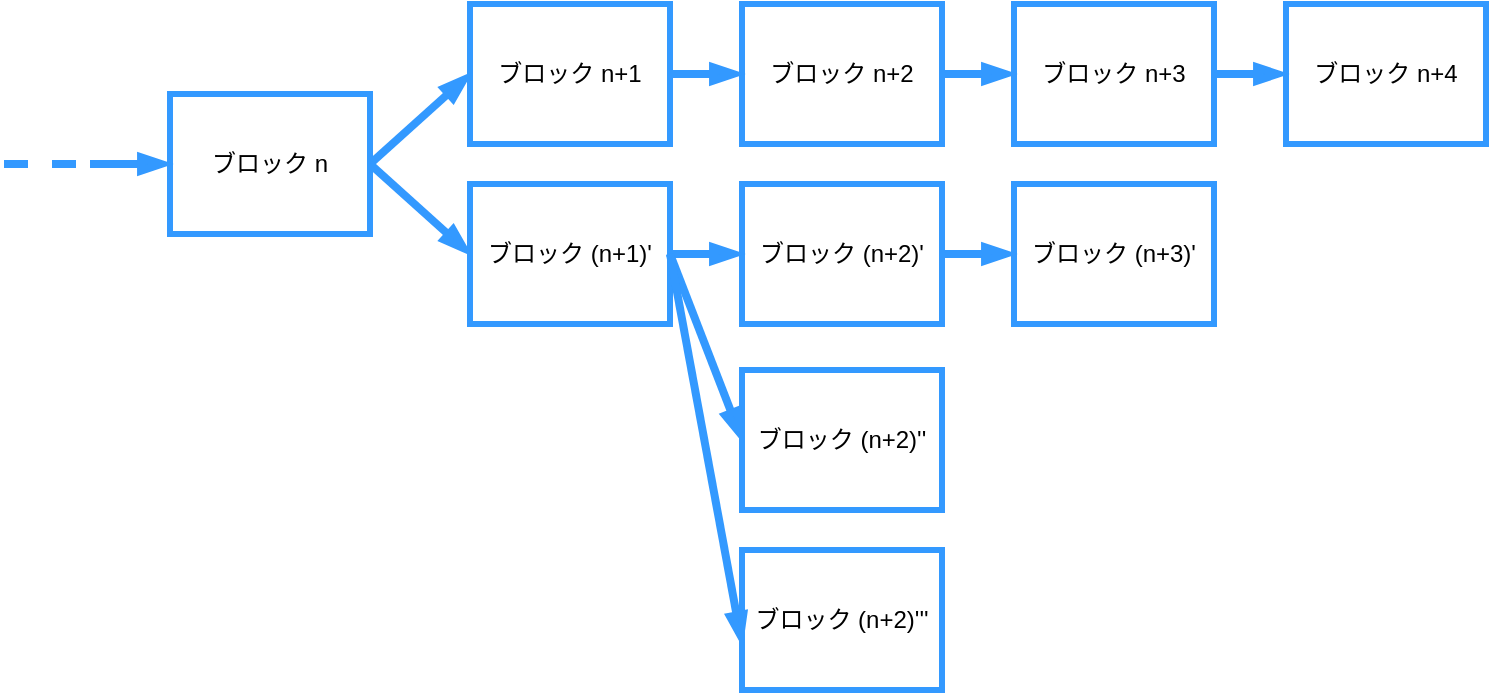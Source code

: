 <mxfile scale="10" border="0">
    <diagram id="U5lu_Pno9iwjzaqwwoQx" name="ページ1">
        <mxGraphModel dx="1702" dy="547" grid="1" gridSize="10" guides="1" tooltips="1" connect="1" arrows="1" fold="1" page="1" pageScale="1" pageWidth="1169" pageHeight="827" math="0" shadow="0">
            <root>
                <mxCell id="0"/>
                <mxCell id="1" parent="0"/>
                <mxCell id="33" value="" style="group" parent="1" vertex="1" connectable="0">
                    <mxGeometry x="-3" y="205" width="741" height="343" as="geometry"/>
                </mxCell>
                <mxCell id="2" value="ブロック n" style="whiteSpace=wrap;html=1;strokeWidth=3;strokeColor=#3399FF;fillColor=#FFFFFF;" parent="33" vertex="1">
                    <mxGeometry x="83" y="45" width="100" height="70" as="geometry"/>
                </mxCell>
                <mxCell id="3" value="ブロック (n+1)'" style="whiteSpace=wrap;html=1;strokeWidth=3;strokeColor=#3399FF;fillColor=#FFFFFF;" parent="33" vertex="1">
                    <mxGeometry x="233" y="90" width="100" height="70" as="geometry"/>
                </mxCell>
                <mxCell id="4" value="ブロック n+1" style="whiteSpace=wrap;html=1;strokeWidth=3;strokeColor=#3399FF;" parent="33" vertex="1">
                    <mxGeometry x="233" width="100" height="70" as="geometry"/>
                </mxCell>
                <mxCell id="5" value="ブロック n+2&lt;br&gt;" style="whiteSpace=wrap;html=1;strokeWidth=3;strokeColor=#3399FF;" parent="33" vertex="1">
                    <mxGeometry x="369" width="100" height="70" as="geometry"/>
                </mxCell>
                <mxCell id="6" value="" style="endArrow=blockThin;html=1;endFill=1;strokeWidth=4;strokeColor=#3399FF;exitX=1;exitY=0.5;exitDx=0;exitDy=0;entryX=0;entryY=0.5;entryDx=0;entryDy=0;" parent="33" source="2" target="4" edge="1">
                    <mxGeometry width="50" height="50" relative="1" as="geometry">
                        <mxPoint x="253" y="105" as="sourcePoint"/>
                        <mxPoint x="303" y="55" as="targetPoint"/>
                    </mxGeometry>
                </mxCell>
                <mxCell id="7" value="" style="endArrow=blockThin;html=1;endFill=1;strokeWidth=4;strokeColor=#3399FF;exitX=1;exitY=0.5;exitDx=0;exitDy=0;entryX=0;entryY=0.5;entryDx=0;entryDy=0;" parent="33" source="2" target="3" edge="1">
                    <mxGeometry width="50" height="50" relative="1" as="geometry">
                        <mxPoint x="193" y="90" as="sourcePoint"/>
                        <mxPoint x="243" y="45" as="targetPoint"/>
                    </mxGeometry>
                </mxCell>
                <mxCell id="8" value="" style="endArrow=blockThin;html=1;endFill=1;strokeWidth=4;strokeColor=#3399FF;exitX=1;exitY=0.5;exitDx=0;exitDy=0;" parent="33" source="4" target="5" edge="1">
                    <mxGeometry width="50" height="50" relative="1" as="geometry">
                        <mxPoint x="388" y="90" as="sourcePoint"/>
                        <mxPoint x="438" y="135" as="targetPoint"/>
                    </mxGeometry>
                </mxCell>
                <mxCell id="9" value="" style="endArrow=blockThin;html=1;endFill=1;strokeWidth=4;strokeColor=#3399FF;entryX=0;entryY=0.5;entryDx=0;entryDy=0;" parent="33" target="2" edge="1">
                    <mxGeometry width="50" height="50" relative="1" as="geometry">
                        <mxPoint x="43" y="80" as="sourcePoint"/>
                        <mxPoint x="81" y="45" as="targetPoint"/>
                    </mxGeometry>
                </mxCell>
                <mxCell id="10" value="" style="endArrow=none;dashed=1;html=1;strokeColor=#3399FF;strokeWidth=4;" parent="33" edge="1">
                    <mxGeometry width="50" height="50" relative="1" as="geometry">
                        <mxPoint y="80" as="sourcePoint"/>
                        <mxPoint x="50" y="80" as="targetPoint"/>
                    </mxGeometry>
                </mxCell>
                <mxCell id="12" value="ブロック n+3&lt;br&gt;" style="whiteSpace=wrap;html=1;strokeWidth=3;strokeColor=#3399FF;" parent="33" vertex="1">
                    <mxGeometry x="505" width="100" height="70" as="geometry"/>
                </mxCell>
                <mxCell id="13" value="" style="endArrow=blockThin;html=1;endFill=1;strokeWidth=4;strokeColor=#3399FF;exitX=1;exitY=0.5;exitDx=0;exitDy=0;" parent="33" target="12" edge="1">
                    <mxGeometry width="50" height="50" relative="1" as="geometry">
                        <mxPoint x="469" y="35" as="sourcePoint"/>
                        <mxPoint x="574" y="135" as="targetPoint"/>
                    </mxGeometry>
                </mxCell>
                <mxCell id="23" value="ブロック (n+2)'" style="whiteSpace=wrap;html=1;strokeWidth=3;strokeColor=#3399FF;fillColor=#FFFFFF;" parent="33" vertex="1">
                    <mxGeometry x="369" y="90" width="100" height="70" as="geometry"/>
                </mxCell>
                <mxCell id="24" value="" style="endArrow=blockThin;html=1;endFill=1;strokeWidth=4;strokeColor=#3399FF;exitX=1;exitY=0.5;exitDx=0;exitDy=0;" parent="33" target="23" edge="1">
                    <mxGeometry width="50" height="50" relative="1" as="geometry">
                        <mxPoint x="333" y="125" as="sourcePoint"/>
                        <mxPoint x="438" y="225" as="targetPoint"/>
                    </mxGeometry>
                </mxCell>
                <mxCell id="25" value="ブロック (n+3)'" style="whiteSpace=wrap;html=1;strokeWidth=3;strokeColor=#3399FF;fillColor=#FFFFFF;" parent="33" vertex="1">
                    <mxGeometry x="505" y="90" width="100" height="70" as="geometry"/>
                </mxCell>
                <mxCell id="26" value="" style="endArrow=blockThin;html=1;endFill=1;strokeWidth=4;strokeColor=#3399FF;exitX=1;exitY=0.5;exitDx=0;exitDy=0;" parent="33" target="25" edge="1">
                    <mxGeometry width="50" height="50" relative="1" as="geometry">
                        <mxPoint x="469" y="125" as="sourcePoint"/>
                        <mxPoint x="574" y="225" as="targetPoint"/>
                    </mxGeometry>
                </mxCell>
                <mxCell id="27" value="ブロック (n+2)''" style="whiteSpace=wrap;html=1;strokeWidth=3;strokeColor=#3399FF;" parent="33" vertex="1">
                    <mxGeometry x="369" y="183" width="100" height="70" as="geometry"/>
                </mxCell>
                <mxCell id="28" value="ブロック (n+2)'''" style="whiteSpace=wrap;html=1;strokeWidth=3;strokeColor=#3399FF;" parent="33" vertex="1">
                    <mxGeometry x="369" y="273" width="100" height="70" as="geometry"/>
                </mxCell>
                <mxCell id="29" value="" style="endArrow=blockThin;html=1;endFill=1;strokeWidth=4;strokeColor=#3399FF;entryX=0;entryY=0.5;entryDx=0;entryDy=0;" parent="33" target="27" edge="1">
                    <mxGeometry width="50" height="50" relative="1" as="geometry">
                        <mxPoint x="333" y="125" as="sourcePoint"/>
                        <mxPoint x="379" y="135" as="targetPoint"/>
                    </mxGeometry>
                </mxCell>
                <mxCell id="30" value="" style="endArrow=blockThin;html=1;endFill=1;strokeWidth=4;strokeColor=#3399FF;entryX=0;entryY=0.671;entryDx=0;entryDy=0;exitX=1;exitY=0.5;exitDx=0;exitDy=0;entryPerimeter=0;" parent="33" source="3" target="28" edge="1">
                    <mxGeometry width="50" height="50" relative="1" as="geometry">
                        <mxPoint x="323" y="235" as="sourcePoint"/>
                        <mxPoint x="359" y="328" as="targetPoint"/>
                    </mxGeometry>
                </mxCell>
                <mxCell id="31" value="ブロック n+4" style="whiteSpace=wrap;html=1;strokeWidth=3;strokeColor=#3399FF;" parent="33" vertex="1">
                    <mxGeometry x="641" width="100" height="70" as="geometry"/>
                </mxCell>
                <mxCell id="32" value="" style="endArrow=blockThin;html=1;endFill=1;strokeWidth=4;strokeColor=#3399FF;exitX=1;exitY=0.5;exitDx=0;exitDy=0;" parent="33" target="31" edge="1">
                    <mxGeometry width="50" height="50" relative="1" as="geometry">
                        <mxPoint x="605" y="35" as="sourcePoint"/>
                        <mxPoint x="710" y="135" as="targetPoint"/>
                    </mxGeometry>
                </mxCell>
            </root>
        </mxGraphModel>
    </diagram>
</mxfile>